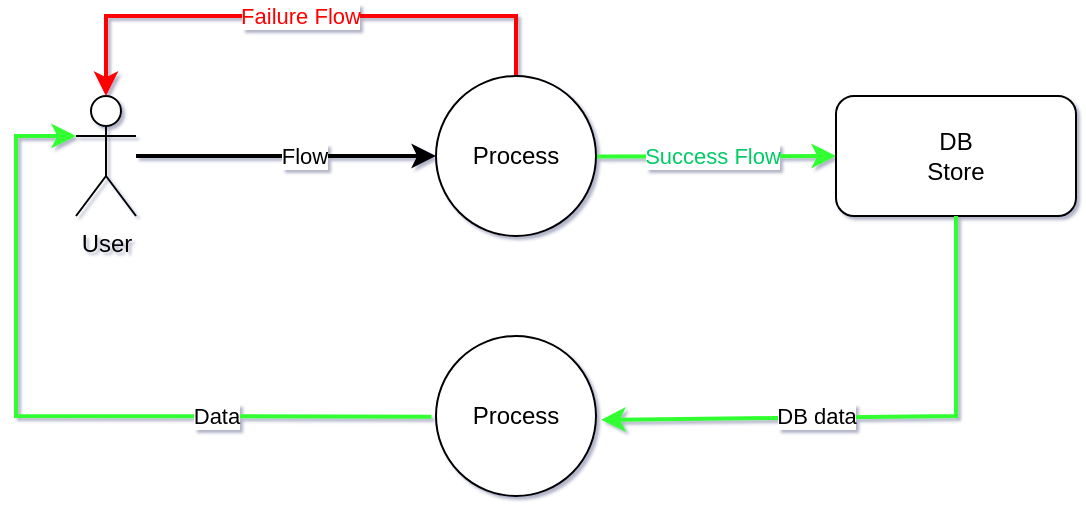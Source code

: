 <mxfile>
    <diagram id="d8U5ogH2gJc6pIqDEH-P" name="Page-1">
        <mxGraphModel dx="467" dy="314" grid="1" gridSize="10" guides="1" tooltips="1" connect="1" arrows="1" fold="1" page="1" pageScale="1" pageWidth="827" pageHeight="1169" background="#ffffff" math="0" shadow="1">
            <root>
                <mxCell id="0"/>
                <mxCell id="1" parent="0"/>
                <mxCell id="11" value="" style="edgeStyle=none;html=1;strokeWidth=2;" parent="1" source="2" target="10" edge="1">
                    <mxGeometry relative="1" as="geometry"/>
                </mxCell>
                <mxCell id="12" value="Flow" style="edgeLabel;html=1;align=center;verticalAlign=middle;resizable=0;points=[];rounded=1;" parent="11" vertex="1" connectable="0">
                    <mxGeometry x="0.342" relative="1" as="geometry">
                        <mxPoint x="-17" as="offset"/>
                    </mxGeometry>
                </mxCell>
                <mxCell id="2" value="User" style="shape=umlActor;verticalLabelPosition=bottom;verticalAlign=top;html=1;outlineConnect=0;rounded=1;" parent="1" vertex="1">
                    <mxGeometry x="70" y="120" width="30" height="60" as="geometry"/>
                </mxCell>
                <mxCell id="14" value="" style="edgeStyle=none;html=1;strokeWidth=2;strokeColor=#33FF33;" parent="1" source="10" target="13" edge="1">
                    <mxGeometry relative="1" as="geometry"/>
                </mxCell>
                <mxCell id="15" value="&lt;font style=&quot;color: rgb(0, 204, 102);&quot;&gt;Success Flow&lt;/font&gt;" style="edgeLabel;html=1;align=center;verticalAlign=middle;resizable=0;points=[];rounded=1;" parent="14" vertex="1" connectable="0">
                    <mxGeometry x="0.252" y="2" relative="1" as="geometry">
                        <mxPoint x="-17" y="2" as="offset"/>
                    </mxGeometry>
                </mxCell>
                <mxCell id="17" value="" style="edgeStyle=none;html=1;entryX=0.5;entryY=0;entryDx=0;entryDy=0;entryPerimeter=0;rounded=0;curved=0;strokeWidth=2;strokeColor=#FF0000;" edge="1" parent="1" source="10" target="2">
                    <mxGeometry relative="1" as="geometry">
                        <mxPoint x="290" y="-10" as="targetPoint"/>
                        <Array as="points">
                            <mxPoint x="290" y="80"/>
                            <mxPoint x="85" y="80"/>
                        </Array>
                    </mxGeometry>
                </mxCell>
                <mxCell id="18" value="&lt;font style=&quot;color: rgb(255, 0, 0);&quot;&gt;Failure Flow&lt;/font&gt;" style="edgeLabel;html=1;align=center;verticalAlign=middle;resizable=0;points=[];" vertex="1" connectable="0" parent="17">
                    <mxGeometry x="0.009" relative="1" as="geometry">
                        <mxPoint as="offset"/>
                    </mxGeometry>
                </mxCell>
                <mxCell id="10" value="Process" style="ellipse;whiteSpace=wrap;html=1;verticalAlign=middle;rounded=1;" parent="1" vertex="1">
                    <mxGeometry x="250" y="110" width="80" height="80" as="geometry"/>
                </mxCell>
                <mxCell id="13" value="DB&lt;div&gt;Store&lt;/div&gt;" style="whiteSpace=wrap;html=1;rounded=1;shadow=0;gradientColor=none;" parent="1" vertex="1">
                    <mxGeometry x="450" y="120" width="120" height="60" as="geometry"/>
                </mxCell>
                <mxCell id="26" style="edgeStyle=none;html=1;rounded=0;curved=0;exitX=-0.028;exitY=0.504;exitDx=0;exitDy=0;exitPerimeter=0;entryX=0;entryY=0.333;entryDx=0;entryDy=0;entryPerimeter=0;strokeWidth=2;strokeColor=#33FF33;" edge="1" parent="1" source="19" target="2">
                    <mxGeometry relative="1" as="geometry">
                        <mxPoint x="40" y="140" as="targetPoint"/>
                        <mxPoint x="240" y="280" as="sourcePoint"/>
                        <Array as="points">
                            <mxPoint x="40" y="280"/>
                            <mxPoint x="40" y="140"/>
                        </Array>
                    </mxGeometry>
                </mxCell>
                <mxCell id="29" value="Data" style="edgeLabel;html=1;align=center;verticalAlign=middle;resizable=0;points=[];" vertex="1" connectable="0" parent="26">
                    <mxGeometry x="-0.427" y="2" relative="1" as="geometry">
                        <mxPoint y="-2" as="offset"/>
                    </mxGeometry>
                </mxCell>
                <mxCell id="19" value="Process" style="ellipse;whiteSpace=wrap;html=1;verticalAlign=middle;rounded=1;shadow=0;gradientColor=none;" vertex="1" parent="1">
                    <mxGeometry x="250" y="240" width="80" height="80" as="geometry"/>
                </mxCell>
                <mxCell id="25" style="edgeStyle=none;html=1;entryX=1.032;entryY=0.524;entryDx=0;entryDy=0;entryPerimeter=0;rounded=0;curved=0;strokeWidth=2;strokeColor=#33FF33;" edge="1" parent="1" source="13" target="19">
                    <mxGeometry relative="1" as="geometry">
                        <Array as="points">
                            <mxPoint x="510" y="280"/>
                        </Array>
                    </mxGeometry>
                </mxCell>
                <mxCell id="27" value="DB data" style="edgeLabel;html=1;align=center;verticalAlign=middle;resizable=0;points=[];" vertex="1" connectable="0" parent="25">
                    <mxGeometry x="0.095" y="-2" relative="1" as="geometry">
                        <mxPoint x="-18" y="1" as="offset"/>
                    </mxGeometry>
                </mxCell>
            </root>
        </mxGraphModel>
    </diagram>
</mxfile>